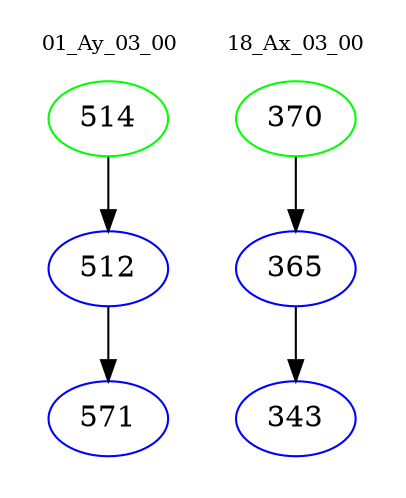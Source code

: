 digraph{
subgraph cluster_0 {
color = white
label = "01_Ay_03_00";
fontsize=10;
T0_514 [label="514", color="green"]
T0_514 -> T0_512 [color="black"]
T0_512 [label="512", color="blue"]
T0_512 -> T0_571 [color="black"]
T0_571 [label="571", color="blue"]
}
subgraph cluster_1 {
color = white
label = "18_Ax_03_00";
fontsize=10;
T1_370 [label="370", color="green"]
T1_370 -> T1_365 [color="black"]
T1_365 [label="365", color="blue"]
T1_365 -> T1_343 [color="black"]
T1_343 [label="343", color="blue"]
}
}
